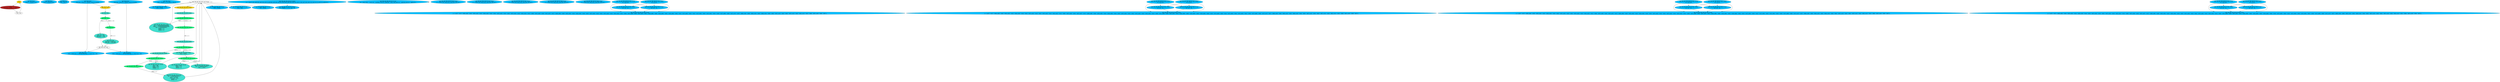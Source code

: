 digraph "" {
	node [label="\N"];
	"76:AL"	[ast="<pyverilog.vparser.ast.Always object at 0x7c24ab2c5520>",
		clk_sens=False,
		fillcolor=gold,
		label="76:AL",
		sens="['CLK']",
		statements="[]",
		style=filled,
		typ=Always,
		use_var="['CLK']"];
	"77:NS"	[ast="<pyverilog.vparser.ast.NonblockingSubstitution object at 0x7c24ab2c54f0>",
		fillcolor=firebrick,
		label="77:NS
#(CLOCK / 2) CLK <= ~CLK;",
		statements="[<pyverilog.vparser.ast.NonblockingSubstitution object at 0x7c24ab2c54f0>]",
		style=filled,
		typ=NonblockingSubstitution];
	"76:AL" -> "77:NS"	[cond="[]",
		lineno=None];
	"Leaf_76:AL"	[def_var="['CLK']",
		label="Leaf_76:AL"];
	"77:NS" -> "Leaf_76:AL"	[cond="[]",
		lineno=None];
	"Leaf_76:AL" -> "76:AL";
	"AES_TBL.59:AS"	[ast="<pyverilog.vparser.ast.Assign object at 0x7c246dcf1040>",
		def_var="['EN_E']",
		fillcolor=deepskyblue,
		label="AES_TBL.59:AS
EN_E = ~EncDec & EN;",
		statements="[]",
		style=filled,
		typ=Assign,
		use_var="['EN']"];
	"AES_TBL.60:AS"	[ast="<pyverilog.vparser.ast.Assign object at 0x7c246dcf1100>",
		def_var="['EN_D']",
		fillcolor=deepskyblue,
		label="AES_TBL.60:AS
EN_D = EncDec & EN;",
		statements="[]",
		style=filled,
		typ=Assign,
		use_var="['EN']"];
	"AES_TBL.62:AS"	[ast="<pyverilog.vparser.ast.Assign object at 0x7c246dcf15e0>",
		def_var="['BSY']",
		fillcolor=deepskyblue,
		label="AES_TBL.62:AS
BSY = BSY_E;",
		statements="[]",
		style=filled,
		typ=Assign,
		use_var="['BSY_E']"];
	"AES_TBL.64:AS"	[ast="<pyverilog.vparser.ast.Assign object at 0x7c246dcf1ac0>",
		def_var="['Dvld_tmp']",
		fillcolor=deepskyblue,
		label="AES_TBL.64:AS
Dvld_tmp = Dvld_E & ~EncDec | Dvld_D & EncDec;",
		statements="[]",
		style=filled,
		typ=Assign,
		use_var="['Dvld_E', 'Dvld_D']"];
	"AES_TBL.67:AS"	[ast="<pyverilog.vparser.ast.Assign object at 0x7c246dcf3100>",
		def_var="['Dvld']",
		fillcolor=deepskyblue,
		label="AES_TBL.67:AS
Dvld = ((Dvld_reg == 1'b0) && (Dvld_tmp == 1'b1))? 1'b1 : 1'b0;",
		statements="[]",
		style=filled,
		typ=Assign,
		use_var="['Dvld_reg', 'Dvld_tmp']"];
	"AES_TBL.64:AS" -> "AES_TBL.67:AS";
	"AES_TBL.76:AL"	[ast="<pyverilog.vparser.ast.Always object at 0x7c246dd0aa30>",
		clk_sens=False,
		fillcolor=gold,
		label="AES_TBL.76:AL",
		sens="['CLK']",
		statements="[]",
		style=filled,
		typ=Always,
		use_var="['RSTn', 'EN', 'Kvld_tmp', 'Dvld_tmp']"];
	"AES_TBL.64:AS" -> "AES_TBL.76:AL";
	"AES_TBL.65:AS"	[ast="<pyverilog.vparser.ast.Assign object at 0x7c246dcf1f10>",
		def_var="['Kvld_tmp']",
		fillcolor=deepskyblue,
		label="AES_TBL.65:AS
Kvld_tmp = Kvld_E & ~EncDec | Kvld_D & EncDec;",
		statements="[]",
		style=filled,
		typ=Assign,
		use_var="['Kvld_E', 'Kvld_D']"];
	"AES_TBL.68:AS"	[ast="<pyverilog.vparser.ast.Assign object at 0x7c246dcf3610>",
		def_var="['Kvld']",
		fillcolor=deepskyblue,
		label="AES_TBL.68:AS
Kvld = ((Kvld_reg == 1'b0) && (Kvld_tmp == 1'b1))? 1'b1 : 1'b0;",
		statements="[]",
		style=filled,
		typ=Assign,
		use_var="['Kvld_reg', 'Kvld_tmp']"];
	"AES_TBL.65:AS" -> "AES_TBL.68:AS";
	"AES_TBL.65:AS" -> "AES_TBL.76:AL";
	"AES_TBL.70:AS"	[ast="<pyverilog.vparser.ast.Assign object at 0x7c246dcf38b0>",
		def_var="['Dout']",
		fillcolor=deepskyblue,
		label="AES_TBL.70:AS
Dout = (EncDec == 0)? Dout_E : Dout_D;",
		statements="[]",
		style=filled,
		typ=Assign,
		use_var="['Dout_E', 'Dout_D']"];
	"AES_TBL.76:BL"	[ast="<pyverilog.vparser.ast.Block object at 0x7c246dd0a880>",
		fillcolor=turquoise,
		label="AES_TBL.76:BL",
		statements="[]",
		style=filled,
		typ=Block];
	"AES_TBL.76:AL" -> "AES_TBL.76:BL"	[cond="[]",
		lineno=None];
	"AES_TBL.77:IF"	[ast="<pyverilog.vparser.ast.IfStatement object at 0x7c246dd0a6a0>",
		fillcolor=springgreen,
		label="AES_TBL.77:IF",
		statements="[]",
		style=filled,
		typ=IfStatement];
	"AES_TBL.76:BL" -> "AES_TBL.77:IF"	[cond="[]",
		lineno=None];
	"AES_TBL.77:BL"	[ast="<pyverilog.vparser.ast.Block object at 0x7c246dd0ad60>",
		fillcolor=turquoise,
		label="AES_TBL.77:BL
Dvld_reg <= 1'b0;
Kvld_reg <= 1'b0;",
		statements="[<pyverilog.vparser.ast.NonblockingSubstitution object at 0x7c246dd0ad00>, <pyverilog.vparser.ast.NonblockingSubstitution object \
at 0x7c246dd0af40>]",
		style=filled,
		typ=Block];
	"AES_TBL.77:IF" -> "AES_TBL.77:BL"	[cond="['RSTn']",
		label="(RSTn == 0)",
		lineno=77];
	"AES_TBL.81:IF"	[ast="<pyverilog.vparser.ast.IfStatement object at 0x7c246dd0ae80>",
		fillcolor=springgreen,
		label="AES_TBL.81:IF",
		statements="[]",
		style=filled,
		typ=IfStatement];
	"AES_TBL.77:IF" -> "AES_TBL.81:IF"	[cond="['RSTn']",
		label="!((RSTn == 0))",
		lineno=77];
	"AES_TBL.Leaf_76:AL"	[def_var="['Kvld_reg', 'Dvld_reg']",
		label="AES_TBL.Leaf_76:AL"];
	"AES_TBL.77:BL" -> "AES_TBL.Leaf_76:AL"	[cond="[]",
		lineno=None];
	"AES_TBL.81:BL"	[ast="<pyverilog.vparser.ast.Block object at 0x7c246dd0ab20>",
		fillcolor=turquoise,
		label="AES_TBL.81:BL
Dvld_reg <= Dvld_tmp;
Kvld_reg <= Kvld_tmp;",
		statements="[<pyverilog.vparser.ast.NonblockingSubstitution object at 0x7c246dd09490>, <pyverilog.vparser.ast.NonblockingSubstitution object \
at 0x7c246dd096a0>]",
		style=filled,
		typ=Block];
	"AES_TBL.81:IF" -> "AES_TBL.81:BL"	[cond="['EN']",
		label="(EN == 1)",
		lineno=81];
	"AES_TBL.81:BL" -> "AES_TBL.Leaf_76:AL"	[cond="[]",
		lineno=None];
	"AES_TBL.Leaf_76:AL" -> "AES_TBL.67:AS";
	"AES_TBL.Leaf_76:AL" -> "AES_TBL.68:AS";
	"AES_TBL.AES_TBL_ENC.249:AS"	[ast="<pyverilog.vparser.ast.Assign object at 0x7c246dd79790>",
		def_var="['Kvld']",
		fillcolor=deepskyblue,
		label="AES_TBL.AES_TBL_ENC.249:AS
Kvld = Kvldrg;",
		statements="[]",
		style=filled,
		typ=Assign,
		use_var="['Kvldrg']"];
	"AES_TBL.AES_TBL_ENC.250:AS"	[ast="<pyverilog.vparser.ast.Assign object at 0x7c246dd79940>",
		def_var="['Dvld']",
		fillcolor=deepskyblue,
		label="AES_TBL.AES_TBL_ENC.250:AS
Dvld = Dvldrg;",
		statements="[]",
		style=filled,
		typ=Assign,
		use_var="['Dvldrg']"];
	"AES_TBL.AES_TBL_ENC.251:AS"	[ast="<pyverilog.vparser.ast.Assign object at 0x7c246dd79af0>",
		def_var="['Dout']",
		fillcolor=deepskyblue,
		label="AES_TBL.AES_TBL_ENC.251:AS
Dout = Drg;",
		statements="[]",
		style=filled,
		typ=Assign,
		use_var="['Drg']"];
	"AES_TBL.AES_TBL_ENC.252:AS"	[ast="<pyverilog.vparser.ast.Assign object at 0x7c246dd79ca0>",
		def_var="['BSY']",
		fillcolor=deepskyblue,
		label="AES_TBL.AES_TBL_ENC.252:AS
BSY = BSYrg;",
		statements="[]",
		style=filled,
		typ=Assign,
		use_var="['BSYrg']"];
	"AES_TBL.AES_TBL_ENC.254:AL"	[ast="<pyverilog.vparser.ast.Always object at 0x7c246dd79fa0>",
		clk_sens=False,
		fillcolor=gold,
		label="AES_TBL.AES_TBL_ENC.254:AL",
		sens="['CLK']",
		statements="[]",
		style=filled,
		typ=Always,
		use_var="['Kin', 'Rrg', 'Dnext', 'EN', 'Din', 'Krg', 'Drdy', 'RSTn', 'Krdy', 'Knext', 'BSYrg']"];
	"AES_TBL.AES_TBL_ENC.254:BL"	[ast="<pyverilog.vparser.ast.Block object at 0x7c246dd79f70>",
		fillcolor=turquoise,
		label="AES_TBL.AES_TBL_ENC.254:BL",
		statements="[]",
		style=filled,
		typ=Block];
	"AES_TBL.AES_TBL_ENC.254:AL" -> "AES_TBL.AES_TBL_ENC.254:BL"	[cond="[]",
		lineno=None];
	"AES_TBL.AES_TBL_ENC.255:IF"	[ast="<pyverilog.vparser.ast.IfStatement object at 0x7c246dd4fc40>",
		fillcolor=springgreen,
		label="AES_TBL.AES_TBL_ENC.255:IF",
		statements="[]",
		style=filled,
		typ=IfStatement];
	"AES_TBL.AES_TBL_ENC.254:BL" -> "AES_TBL.AES_TBL_ENC.255:IF"	[cond="[]",
		lineno=None];
	"AES_TBL.AES_TBL_ENC.255:BL"	[ast="<pyverilog.vparser.ast.Block object at 0x7c246dd79fd0>",
		fillcolor=turquoise,
		label="AES_TBL.AES_TBL_ENC.255:BL
Krg <= 128'h0000000000000000;
KrgX <= 128'h0000000000000000;
Rrg <= 10'b0000000001;
Kvldrg <= 0;
Dvldrg <= \
0;
BSYrg <= 0;",
		statements="[<pyverilog.vparser.ast.NonblockingSubstitution object at 0x7c246dd4f430>, <pyverilog.vparser.ast.NonblockingSubstitution object \
at 0x7c246dd4f670>, <pyverilog.vparser.ast.NonblockingSubstitution object at 0x7c246dd4f820>, <pyverilog.vparser.ast.NonblockingSubstitution \
object at 0x7c246dd4f9d0>, <pyverilog.vparser.ast.NonblockingSubstitution object at 0x7c246dd4fb80>, <pyverilog.vparser.ast.NonblockingSubstitution \
object at 0x7c246dd4fd30>]",
		style=filled,
		typ=Block];
	"AES_TBL.AES_TBL_ENC.255:IF" -> "AES_TBL.AES_TBL_ENC.255:BL"	[cond="['RSTn']",
		label="(RSTn == 0)",
		lineno=255];
	"AES_TBL.AES_TBL_ENC.263:IF"	[ast="<pyverilog.vparser.ast.IfStatement object at 0x7c246dd4fd00>",
		fillcolor=springgreen,
		label="AES_TBL.AES_TBL_ENC.263:IF",
		statements="[]",
		style=filled,
		typ=IfStatement];
	"AES_TBL.AES_TBL_ENC.255:IF" -> "AES_TBL.AES_TBL_ENC.263:IF"	[cond="['RSTn']",
		label="!((RSTn == 0))",
		lineno=255];
	"AES_TBL.AES_TBL_ENC.Leaf_254:AL"	[def_var="['KrgX', 'Dvldrg', 'Drg', 'Rrg', 'Kvldrg', 'Krg', 'BSYrg']",
		label="AES_TBL.AES_TBL_ENC.Leaf_254:AL"];
	"AES_TBL.AES_TBL_ENC.255:BL" -> "AES_TBL.AES_TBL_ENC.Leaf_254:AL"	[cond="[]",
		lineno=None];
	"AES_TBL.AES_TBL_ENC.263:BL"	[ast="<pyverilog.vparser.ast.Block object at 0x7c246dd4ff10>",
		fillcolor=turquoise,
		label="AES_TBL.AES_TBL_ENC.263:BL",
		statements="[]",
		style=filled,
		typ=Block];
	"AES_TBL.AES_TBL_ENC.263:IF" -> "AES_TBL.AES_TBL_ENC.263:BL"	[cond="['EN']",
		label="(EN == 1)",
		lineno=263];
	"AES_TBL.AES_TBL_ENC.264:IF"	[ast="<pyverilog.vparser.ast.IfStatement object at 0x7c246dd7e5b0>",
		fillcolor=springgreen,
		label="AES_TBL.AES_TBL_ENC.264:IF",
		statements="[]",
		style=filled,
		typ=IfStatement];
	"AES_TBL.AES_TBL_ENC.263:BL" -> "AES_TBL.AES_TBL_ENC.264:IF"	[cond="[]",
		lineno=None];
	"AES_TBL.AES_TBL_ENC.264:BL"	[ast="<pyverilog.vparser.ast.Block object at 0x7c246dd7e250>",
		fillcolor=turquoise,
		label="AES_TBL.AES_TBL_ENC.264:BL",
		statements="[]",
		style=filled,
		typ=Block];
	"AES_TBL.AES_TBL_ENC.264:IF" -> "AES_TBL.AES_TBL_ENC.264:BL"	[cond="['BSYrg']",
		label="(BSYrg == 0)",
		lineno=264];
	"AES_TBL.AES_TBL_ENC.279:BL"	[ast="<pyverilog.vparser.ast.Block object at 0x7c246dd7eeb0>",
		fillcolor=turquoise,
		label="AES_TBL.AES_TBL_ENC.279:BL
Drg <= Dnext;",
		statements="[<pyverilog.vparser.ast.NonblockingSubstitution object at 0x7c246dd788b0>]",
		style=filled,
		typ=Block];
	"AES_TBL.AES_TBL_ENC.264:IF" -> "AES_TBL.AES_TBL_ENC.279:BL"	[cond="['BSYrg']",
		label="!((BSYrg == 0))",
		lineno=264];
	"AES_TBL.AES_TBL_ENC.265:IF"	[ast="<pyverilog.vparser.ast.IfStatement object at 0x7c246dd7eb50>",
		fillcolor=springgreen,
		label="AES_TBL.AES_TBL_ENC.265:IF",
		statements="[]",
		style=filled,
		typ=IfStatement];
	"AES_TBL.AES_TBL_ENC.264:BL" -> "AES_TBL.AES_TBL_ENC.265:IF"	[cond="[]",
		lineno=None];
	"AES_TBL.AES_TBL_ENC.281:IF"	[ast="<pyverilog.vparser.ast.IfStatement object at 0x7c246dd6d670>",
		fillcolor=springgreen,
		label="AES_TBL.AES_TBL_ENC.281:IF",
		statements="[]",
		style=filled,
		typ=IfStatement];
	"AES_TBL.AES_TBL_ENC.279:BL" -> "AES_TBL.AES_TBL_ENC.281:IF"	[cond="[]",
		lineno=None];
	"AES_TBL.AES_TBL_ENC.281:BL"	[ast="<pyverilog.vparser.ast.Block object at 0x7c246dd7e4f0>",
		fillcolor=turquoise,
		label="AES_TBL.AES_TBL_ENC.281:BL
KrgX <= Krg;
Dvldrg <= 1;
BSYrg <= 0;",
		statements="[<pyverilog.vparser.ast.NonblockingSubstitution object at 0x7c246dd6d370>, <pyverilog.vparser.ast.NonblockingSubstitution object \
at 0x7c246dd6d5b0>, <pyverilog.vparser.ast.NonblockingSubstitution object at 0x7c246dd6d760>]",
		style=filled,
		typ=Block];
	"AES_TBL.AES_TBL_ENC.281:IF" -> "AES_TBL.AES_TBL_ENC.281:BL"	[cond="['Rrg']",
		label="(Rrg[0] == 1)",
		lineno=281];
	"AES_TBL.AES_TBL_ENC.286:BL"	[ast="<pyverilog.vparser.ast.Block object at 0x7c246dd78d60>",
		fillcolor=turquoise,
		label="AES_TBL.AES_TBL_ENC.286:BL
Rrg <= { Rrg[8:0], Rrg[9] };
KrgX <= Knext;",
		statements="[<pyverilog.vparser.ast.NonblockingSubstitution object at 0x7c246dd6dc40>, <pyverilog.vparser.ast.NonblockingSubstitution object \
at 0x7c246dd6dca0>]",
		style=filled,
		typ=Block];
	"AES_TBL.AES_TBL_ENC.281:IF" -> "AES_TBL.AES_TBL_ENC.286:BL"	[cond="['Rrg']",
		label="!((Rrg[0] == 1))",
		lineno=281];
	"AES_TBL.AES_TBL_ENC.281:BL" -> "AES_TBL.AES_TBL_ENC.Leaf_254:AL"	[cond="[]",
		lineno=None];
	"AES_TBL.AES_TBL_ENC.286:BL" -> "AES_TBL.AES_TBL_ENC.Leaf_254:AL"	[cond="[]",
		lineno=None];
	"AES_TBL.AES_TBL_ENC.265:BL"	[ast="<pyverilog.vparser.ast.Block object at 0x7c246dd7eca0>",
		fillcolor=turquoise,
		label="AES_TBL.AES_TBL_ENC.265:BL
Krg <= Kin;
KrgX <= Kin;
Kvldrg <= 1;
Dvldrg <= 0;",
		statements="[<pyverilog.vparser.ast.NonblockingSubstitution object at 0x7c246dd7e880>, <pyverilog.vparser.ast.NonblockingSubstitution object \
at 0x7c246dd7ea90>, <pyverilog.vparser.ast.NonblockingSubstitution object at 0x7c246dd7ec40>, <pyverilog.vparser.ast.NonblockingSubstitution \
object at 0x7c246dd7edf0>]",
		style=filled,
		typ=Block];
	"AES_TBL.AES_TBL_ENC.265:IF" -> "AES_TBL.AES_TBL_ENC.265:BL"	[cond="['Krdy']",
		label="(Krdy == 1)",
		lineno=265];
	"AES_TBL.AES_TBL_ENC.271:IF"	[ast="<pyverilog.vparser.ast.IfStatement object at 0x7c246dd7edc0>",
		fillcolor=springgreen,
		label="AES_TBL.AES_TBL_ENC.271:IF",
		statements="[]",
		style=filled,
		typ=IfStatement];
	"AES_TBL.AES_TBL_ENC.265:IF" -> "AES_TBL.AES_TBL_ENC.271:IF"	[cond="['Krdy']",
		label="!((Krdy == 1))",
		lineno=265];
	"AES_TBL.AES_TBL_ENC.265:BL" -> "AES_TBL.AES_TBL_ENC.Leaf_254:AL"	[cond="[]",
		lineno=None];
	"AES_TBL.AES_TBL_ENC.271:BL"	[ast="<pyverilog.vparser.ast.Block object at 0x7c246dd7ee80>",
		fillcolor=turquoise,
		label="AES_TBL.AES_TBL_ENC.271:BL
Rrg <= { Rrg[8:0], Rrg[9] };
KrgX <= Knext;
Drg <= Din ^ Krg;
Dvldrg <= 0;
BSYrg <= 1;",
		statements="[<pyverilog.vparser.ast.NonblockingSubstitution object at 0x7c246dd785b0>, <pyverilog.vparser.ast.NonblockingSubstitution object \
at 0x7c246dd78610>, <pyverilog.vparser.ast.NonblockingSubstitution object at 0x7c246dd78220>, <pyverilog.vparser.ast.NonblockingSubstitution \
object at 0x7c246dd78c10>, <pyverilog.vparser.ast.NonblockingSubstitution object at 0x7c246dd78dc0>]",
		style=filled,
		typ=Block];
	"AES_TBL.AES_TBL_ENC.271:IF" -> "AES_TBL.AES_TBL_ENC.271:BL"	[cond="['Drdy']",
		label="(Drdy == 1)",
		lineno=271];
	"AES_TBL.AES_TBL_ENC.271:BL" -> "AES_TBL.AES_TBL_ENC.Leaf_254:AL"	[cond="[]",
		lineno=None];
	"AES_TBL.AES_TBL_ENC.Leaf_254:AL" -> "AES_TBL.AES_TBL_ENC.249:AS";
	"AES_TBL.AES_TBL_ENC.Leaf_254:AL" -> "AES_TBL.AES_TBL_ENC.250:AS";
	"AES_TBL.AES_TBL_ENC.Leaf_254:AL" -> "AES_TBL.AES_TBL_ENC.251:AS";
	"AES_TBL.AES_TBL_ENC.Leaf_254:AL" -> "AES_TBL.AES_TBL_ENC.252:AS";
	"AES_TBL.AES_TBL_ENC.Leaf_254:AL" -> "AES_TBL.AES_TBL_ENC.254:AL";
	"AES_TBL.AES_TBL_ENC.EC.189:AS"	[ast="<pyverilog.vparser.ast.Assign object at 0x7c246dd5eca0>",
		def_var="['sr']",
		fillcolor=deepskyblue,
		label="AES_TBL.AES_TBL_ENC.EC.189:AS
sr = { sb[127:120], sb[87:80], sb[47:40], sb[7:0], sb[95:88], sb[55:48], sb[15:8], sb[103:96], sb[\
63:56], sb[23:16], sb[111:104], sb[71:64], sb[31:24], sb[119:112], sb[79:72], sb[39:32] };",
		statements="[]",
		style=filled,
		typ=Assign,
		use_var="['sb', 'sb', 'sb', 'sb', 'sb', 'sb', 'sb', 'sb', 'sb', 'sb', 'sb', 'sb', 'sb', 'sb', 'sb', 'sb']"];
	"AES_TBL.AES_TBL_ENC.EC.199:AS"	[ast="<pyverilog.vparser.ast.Assign object at 0x7c246dd764f0>",
		def_var="['do']",
		fillcolor=deepskyblue,
		label="AES_TBL.AES_TBL_ENC.EC.199:AS
do = ((Rrg[0] == 1)? sr : mx) ^ ki;",
		statements="[]",
		style=filled,
		typ=Assign,
		use_var="['Rrg', 'sr', 'mx', 'ki']"];
	"AES_TBL.AES_TBL_ENC.EC.189:AS" -> "AES_TBL.AES_TBL_ENC.EC.199:AS";
	"AES_TBL.AES_TBL_ENC.EC.217:AS"	[ast="<pyverilog.vparser.ast.Assign object at 0x7c246dd44040>",
		def_var="['ko']",
		fillcolor=deepskyblue,
		label="AES_TBL.AES_TBL_ENC.EC.217:AS
ko = { ki[127:96] ^ { so[31:24] ^ rcon(Rrg), so[23:0] }, ki[95:64] ^ ko[127:96], ki[63:32] ^ ko[95:\
64], ki[31:0] ^ ko[63:32] };",
		statements="[]",
		style=filled,
		typ=Assign,
		use_var="['ki', 'so', 'rcon', 'Rrg', 'so', 'ki', 'ko', 'ki', 'ko', 'ki', 'ko']"];
	"AES_TBL.AES_TBL_ENC.EC.217:AS" -> "AES_TBL.AES_TBL_ENC.EC.217:AS";
	"AES_TBL.AES_TBL_ENC.EC.SB3.134:AS"	[ast="<pyverilog.vparser.ast.Assign object at 0x7c246e041370>",
		def_var="['y']",
		fillcolor=deepskyblue,
		label="AES_TBL.AES_TBL_ENC.EC.SB3.134:AS
y = { S(x[31:24]), S(x[23:16]), S(x[15:8]), S(x[7:0]) };",
		statements="[]",
		style=filled,
		typ=Assign,
		use_var="['S', 'x', 'S', 'x', 'S', 'x', 'S', 'x']"];
	"AES_TBL.AES_TBL_ENC.EC.SB2.134:AS"	[ast="<pyverilog.vparser.ast.Assign object at 0x7c246e041370>",
		def_var="['y']",
		fillcolor=deepskyblue,
		label="AES_TBL.AES_TBL_ENC.EC.SB2.134:AS
y = { S(x[31:24]), S(x[23:16]), S(x[15:8]), S(x[7:0]) };",
		statements="[]",
		style=filled,
		typ=Assign,
		use_var="['S', 'x', 'S', 'x', 'S', 'x', 'S', 'x']"];
	"AES_TBL.AES_TBL_ENC.EC.SB1.134:AS"	[ast="<pyverilog.vparser.ast.Assign object at 0x7c246e041370>",
		def_var="['y']",
		fillcolor=deepskyblue,
		label="AES_TBL.AES_TBL_ENC.EC.SB1.134:AS
y = { S(x[31:24]), S(x[23:16]), S(x[15:8]), S(x[7:0]) };",
		statements="[]",
		style=filled,
		typ=Assign,
		use_var="['S', 'x', 'S', 'x', 'S', 'x', 'S', 'x']"];
	"AES_TBL.AES_TBL_ENC.EC.SB0.134:AS"	[ast="<pyverilog.vparser.ast.Assign object at 0x7c246e041370>",
		def_var="['y']",
		fillcolor=deepskyblue,
		label="AES_TBL.AES_TBL_ENC.EC.SB0.134:AS
y = { S(x[31:24]), S(x[23:16]), S(x[15:8]), S(x[7:0]) };",
		statements="[]",
		style=filled,
		typ=Assign,
		use_var="['S', 'x', 'S', 'x', 'S', 'x', 'S', 'x']"];
	"AES_TBL.AES_TBL_ENC.EC.SBK.134:AS"	[ast="<pyverilog.vparser.ast.Assign object at 0x7c246e041370>",
		def_var="['y']",
		fillcolor=deepskyblue,
		label="AES_TBL.AES_TBL_ENC.EC.SBK.134:AS
y = { S(x[31:24]), S(x[23:16]), S(x[15:8]), S(x[7:0]) };",
		statements="[]",
		style=filled,
		typ=Assign,
		use_var="['S', 'x', 'S', 'x', 'S', 'x', 'S', 'x']"];
	"AES_TBL.AES_TBL_ENC.EC.MX3.147:AS"	[ast="<pyverilog.vparser.ast.Assign object at 0x7c246e041d90>",
		def_var="['a2']",
		fillcolor=deepskyblue,
		label="AES_TBL.AES_TBL_ENC.EC.MX3.147:AS
a2 = x[23:16];",
		statements="[]",
		style=filled,
		typ=Assign,
		use_var="['x']"];
	"AES_TBL.AES_TBL_ENC.EC.MX3.150:AS"	[ast="<pyverilog.vparser.ast.Assign object at 0x7c246e03baf0>",
		def_var="['b2']",
		fillcolor=deepskyblue,
		label="AES_TBL.AES_TBL_ENC.EC.MX3.150:AS
b2 = a2 ^ a1;",
		statements="[]",
		style=filled,
		typ=Assign,
		use_var="['a2', 'a1']"];
	"AES_TBL.AES_TBL_ENC.EC.MX3.147:AS" -> "AES_TBL.AES_TBL_ENC.EC.MX3.150:AS";
	"AES_TBL.AES_TBL_ENC.EC.MX3.151:AS"	[ast="<pyverilog.vparser.ast.Assign object at 0x7c246e03bee0>",
		def_var="['b0']",
		fillcolor=deepskyblue,
		label="AES_TBL.AES_TBL_ENC.EC.MX3.151:AS
b0 = a0 ^ a3;",
		statements="[]",
		style=filled,
		typ=Assign,
		use_var="['a0', 'a3']"];
	"AES_TBL.AES_TBL_ENC.EC.MX3.147:AS" -> "AES_TBL.AES_TBL_ENC.EC.MX3.151:AS";
	"AES_TBL.AES_TBL_ENC.EC.MX3.153:AS"	[ast="<pyverilog.vparser.ast.Assign object at 0x7c246e0338b0>",
		def_var="['y']",
		fillcolor=deepskyblue,
		label="AES_TBL.AES_TBL_ENC.EC.MX3.153:AS
y = { a2[7] ^ b1[7] ^ b3[6], a2[6] ^ b1[6] ^ b3[5], a2[5] ^ b1[5] ^ b3[4], a2[4] ^ b1[4] ^ b3[\
3] ^ b3[7], a2[3] ^ b1[3] ^ b3[2] ^ b3[7], a2[2] ^ b1[2] ^ b3[1], a2[1] ^ b1[1] ^ b3[0] ^ b3[7], a2[0] ^ b1[0] ^ b3[7], a3[7] ^ \
b1[7] ^ b2[6], a3[6] ^ b1[6] ^ b2[5], a3[5] ^ b1[5] ^ b2[4], a3[4] ^ b1[4] ^ b2[3] ^ b2[7], a3[3] ^ b1[3] ^ b2[2] ^ b2[7], a3[2] ^ \
b1[2] ^ b2[1], a3[1] ^ b1[1] ^ b2[0] ^ b2[7], a3[0] ^ b1[0] ^ b2[7], a0[7] ^ b3[7] ^ b1[6], a0[6] ^ b3[6] ^ b1[5], a0[5] ^ b3[5] ^ \
b1[4], a0[4] ^ b3[4] ^ b1[3] ^ b1[7], a0[3] ^ b3[3] ^ b1[2] ^ b1[7], a0[2] ^ b3[2] ^ b1[1], a0[1] ^ b3[1] ^ b1[0] ^ b1[7], a0[0] ^ \
b3[0] ^ b1[7], a1[7] ^ b3[7] ^ b0[6], a1[6] ^ b3[6] ^ b0[5], a1[5] ^ b3[5] ^ b0[4], a1[4] ^ b3[4] ^ b0[3] ^ b0[7], a1[3] ^ b3[3] ^ \
b0[2] ^ b0[7], a1[2] ^ b3[2] ^ b0[1], a1[1] ^ b3[1] ^ b0[0] ^ b0[7], a1[0] ^ b3[0] ^ b0[7] };",
		statements="[]",
		style=filled,
		typ=Assign,
		use_var="['a2', 'b1', 'b3', 'a2', 'b1', 'b3', 'a2', 'b1', 'b3', 'a2', 'b1', 'b3', 'b3', 'a2', 'b1', 'b3', 'b3', 'a2', 'b1', 'b3', 'a2', '\
b1', 'b3', 'b3', 'a2', 'b1', 'b3', 'a3', 'b1', 'b2', 'a3', 'b1', 'b2', 'a3', 'b1', 'b2', 'a3', 'b1', 'b2', 'b2', 'a3', 'b1', 'b2', '\
b2', 'a3', 'b1', 'b2', 'a3', 'b1', 'b2', 'b2', 'a3', 'b1', 'b2', 'a0', 'b3', 'b1', 'a0', 'b3', 'b1', 'a0', 'b3', 'b1', 'a0', 'b3', '\
b1', 'b1', 'a0', 'b3', 'b1', 'b1', 'a0', 'b3', 'b1', 'a0', 'b3', 'b1', 'b1', 'a0', 'b3', 'b1', 'a1', 'b3', 'b0', 'a1', 'b3', 'b0', '\
a1', 'b3', 'b0', 'a1', 'b3', 'b0', 'b0', 'a1', 'b3', 'b0', 'b0', 'a1', 'b3', 'b0', 'a1', 'b3', 'b0', 'b0', 'a1', 'b3', 'b0']"];
	"AES_TBL.AES_TBL_ENC.EC.MX3.147:AS" -> "AES_TBL.AES_TBL_ENC.EC.MX3.153:AS";
	"AES_TBL.AES_TBL_ENC.EC.MX3.148:AS"	[ast="<pyverilog.vparser.ast.Assign object at 0x7c246e03b310>",
		def_var="['a0']",
		fillcolor=deepskyblue,
		label="AES_TBL.AES_TBL_ENC.EC.MX3.148:AS
a0 = x[7:0];",
		statements="[]",
		style=filled,
		typ=Assign,
		use_var="['x']"];
	"AES_TBL.AES_TBL_ENC.EC.MX3.148:AS" -> "AES_TBL.AES_TBL_ENC.EC.MX3.150:AS";
	"AES_TBL.AES_TBL_ENC.EC.MX3.148:AS" -> "AES_TBL.AES_TBL_ENC.EC.MX3.151:AS";
	"AES_TBL.AES_TBL_ENC.EC.MX3.148:AS" -> "AES_TBL.AES_TBL_ENC.EC.MX3.153:AS";
	"AES_TBL.AES_TBL_ENC.EC.MX3.150:AS" -> "AES_TBL.AES_TBL_ENC.EC.MX3.153:AS";
	"AES_TBL.AES_TBL_ENC.EC.MX3.151:AS" -> "AES_TBL.AES_TBL_ENC.EC.MX3.153:AS";
	"AES_TBL.AES_TBL_ENC.EC.MX2.147:AS"	[ast="<pyverilog.vparser.ast.Assign object at 0x7c246e041d90>",
		def_var="['a2']",
		fillcolor=deepskyblue,
		label="AES_TBL.AES_TBL_ENC.EC.MX2.147:AS
a2 = x[23:16];",
		statements="[]",
		style=filled,
		typ=Assign,
		use_var="['x']"];
	"AES_TBL.AES_TBL_ENC.EC.MX2.150:AS"	[ast="<pyverilog.vparser.ast.Assign object at 0x7c246e03baf0>",
		def_var="['b2']",
		fillcolor=deepskyblue,
		label="AES_TBL.AES_TBL_ENC.EC.MX2.150:AS
b2 = a2 ^ a1;",
		statements="[]",
		style=filled,
		typ=Assign,
		use_var="['a2', 'a1']"];
	"AES_TBL.AES_TBL_ENC.EC.MX2.147:AS" -> "AES_TBL.AES_TBL_ENC.EC.MX2.150:AS";
	"AES_TBL.AES_TBL_ENC.EC.MX2.151:AS"	[ast="<pyverilog.vparser.ast.Assign object at 0x7c246e03bee0>",
		def_var="['b0']",
		fillcolor=deepskyblue,
		label="AES_TBL.AES_TBL_ENC.EC.MX2.151:AS
b0 = a0 ^ a3;",
		statements="[]",
		style=filled,
		typ=Assign,
		use_var="['a0', 'a3']"];
	"AES_TBL.AES_TBL_ENC.EC.MX2.147:AS" -> "AES_TBL.AES_TBL_ENC.EC.MX2.151:AS";
	"AES_TBL.AES_TBL_ENC.EC.MX2.153:AS"	[ast="<pyverilog.vparser.ast.Assign object at 0x7c246e0338b0>",
		def_var="['y']",
		fillcolor=deepskyblue,
		label="AES_TBL.AES_TBL_ENC.EC.MX2.153:AS
y = { a2[7] ^ b1[7] ^ b3[6], a2[6] ^ b1[6] ^ b3[5], a2[5] ^ b1[5] ^ b3[4], a2[4] ^ b1[4] ^ b3[\
3] ^ b3[7], a2[3] ^ b1[3] ^ b3[2] ^ b3[7], a2[2] ^ b1[2] ^ b3[1], a2[1] ^ b1[1] ^ b3[0] ^ b3[7], a2[0] ^ b1[0] ^ b3[7], a3[7] ^ \
b1[7] ^ b2[6], a3[6] ^ b1[6] ^ b2[5], a3[5] ^ b1[5] ^ b2[4], a3[4] ^ b1[4] ^ b2[3] ^ b2[7], a3[3] ^ b1[3] ^ b2[2] ^ b2[7], a3[2] ^ \
b1[2] ^ b2[1], a3[1] ^ b1[1] ^ b2[0] ^ b2[7], a3[0] ^ b1[0] ^ b2[7], a0[7] ^ b3[7] ^ b1[6], a0[6] ^ b3[6] ^ b1[5], a0[5] ^ b3[5] ^ \
b1[4], a0[4] ^ b3[4] ^ b1[3] ^ b1[7], a0[3] ^ b3[3] ^ b1[2] ^ b1[7], a0[2] ^ b3[2] ^ b1[1], a0[1] ^ b3[1] ^ b1[0] ^ b1[7], a0[0] ^ \
b3[0] ^ b1[7], a1[7] ^ b3[7] ^ b0[6], a1[6] ^ b3[6] ^ b0[5], a1[5] ^ b3[5] ^ b0[4], a1[4] ^ b3[4] ^ b0[3] ^ b0[7], a1[3] ^ b3[3] ^ \
b0[2] ^ b0[7], a1[2] ^ b3[2] ^ b0[1], a1[1] ^ b3[1] ^ b0[0] ^ b0[7], a1[0] ^ b3[0] ^ b0[7] };",
		statements="[]",
		style=filled,
		typ=Assign,
		use_var="['a2', 'b1', 'b3', 'a2', 'b1', 'b3', 'a2', 'b1', 'b3', 'a2', 'b1', 'b3', 'b3', 'a2', 'b1', 'b3', 'b3', 'a2', 'b1', 'b3', 'a2', '\
b1', 'b3', 'b3', 'a2', 'b1', 'b3', 'a3', 'b1', 'b2', 'a3', 'b1', 'b2', 'a3', 'b1', 'b2', 'a3', 'b1', 'b2', 'b2', 'a3', 'b1', 'b2', '\
b2', 'a3', 'b1', 'b2', 'a3', 'b1', 'b2', 'b2', 'a3', 'b1', 'b2', 'a0', 'b3', 'b1', 'a0', 'b3', 'b1', 'a0', 'b3', 'b1', 'a0', 'b3', '\
b1', 'b1', 'a0', 'b3', 'b1', 'b1', 'a0', 'b3', 'b1', 'a0', 'b3', 'b1', 'b1', 'a0', 'b3', 'b1', 'a1', 'b3', 'b0', 'a1', 'b3', 'b0', '\
a1', 'b3', 'b0', 'a1', 'b3', 'b0', 'b0', 'a1', 'b3', 'b0', 'b0', 'a1', 'b3', 'b0', 'a1', 'b3', 'b0', 'b0', 'a1', 'b3', 'b0']"];
	"AES_TBL.AES_TBL_ENC.EC.MX2.147:AS" -> "AES_TBL.AES_TBL_ENC.EC.MX2.153:AS";
	"AES_TBL.AES_TBL_ENC.EC.MX2.148:AS"	[ast="<pyverilog.vparser.ast.Assign object at 0x7c246e03b310>",
		def_var="['a0']",
		fillcolor=deepskyblue,
		label="AES_TBL.AES_TBL_ENC.EC.MX2.148:AS
a0 = x[7:0];",
		statements="[]",
		style=filled,
		typ=Assign,
		use_var="['x']"];
	"AES_TBL.AES_TBL_ENC.EC.MX2.148:AS" -> "AES_TBL.AES_TBL_ENC.EC.MX2.150:AS";
	"AES_TBL.AES_TBL_ENC.EC.MX2.148:AS" -> "AES_TBL.AES_TBL_ENC.EC.MX2.151:AS";
	"AES_TBL.AES_TBL_ENC.EC.MX2.148:AS" -> "AES_TBL.AES_TBL_ENC.EC.MX2.153:AS";
	"AES_TBL.AES_TBL_ENC.EC.MX2.150:AS" -> "AES_TBL.AES_TBL_ENC.EC.MX2.153:AS";
	"AES_TBL.AES_TBL_ENC.EC.MX2.151:AS" -> "AES_TBL.AES_TBL_ENC.EC.MX2.153:AS";
	"AES_TBL.AES_TBL_ENC.EC.MX1.147:AS"	[ast="<pyverilog.vparser.ast.Assign object at 0x7c246e041d90>",
		def_var="['a2']",
		fillcolor=deepskyblue,
		label="AES_TBL.AES_TBL_ENC.EC.MX1.147:AS
a2 = x[23:16];",
		statements="[]",
		style=filled,
		typ=Assign,
		use_var="['x']"];
	"AES_TBL.AES_TBL_ENC.EC.MX1.150:AS"	[ast="<pyverilog.vparser.ast.Assign object at 0x7c246e03baf0>",
		def_var="['b2']",
		fillcolor=deepskyblue,
		label="AES_TBL.AES_TBL_ENC.EC.MX1.150:AS
b2 = a2 ^ a1;",
		statements="[]",
		style=filled,
		typ=Assign,
		use_var="['a2', 'a1']"];
	"AES_TBL.AES_TBL_ENC.EC.MX1.147:AS" -> "AES_TBL.AES_TBL_ENC.EC.MX1.150:AS";
	"AES_TBL.AES_TBL_ENC.EC.MX1.151:AS"	[ast="<pyverilog.vparser.ast.Assign object at 0x7c246e03bee0>",
		def_var="['b0']",
		fillcolor=deepskyblue,
		label="AES_TBL.AES_TBL_ENC.EC.MX1.151:AS
b0 = a0 ^ a3;",
		statements="[]",
		style=filled,
		typ=Assign,
		use_var="['a0', 'a3']"];
	"AES_TBL.AES_TBL_ENC.EC.MX1.147:AS" -> "AES_TBL.AES_TBL_ENC.EC.MX1.151:AS";
	"AES_TBL.AES_TBL_ENC.EC.MX1.153:AS"	[ast="<pyverilog.vparser.ast.Assign object at 0x7c246e0338b0>",
		def_var="['y']",
		fillcolor=deepskyblue,
		label="AES_TBL.AES_TBL_ENC.EC.MX1.153:AS
y = { a2[7] ^ b1[7] ^ b3[6], a2[6] ^ b1[6] ^ b3[5], a2[5] ^ b1[5] ^ b3[4], a2[4] ^ b1[4] ^ b3[\
3] ^ b3[7], a2[3] ^ b1[3] ^ b3[2] ^ b3[7], a2[2] ^ b1[2] ^ b3[1], a2[1] ^ b1[1] ^ b3[0] ^ b3[7], a2[0] ^ b1[0] ^ b3[7], a3[7] ^ \
b1[7] ^ b2[6], a3[6] ^ b1[6] ^ b2[5], a3[5] ^ b1[5] ^ b2[4], a3[4] ^ b1[4] ^ b2[3] ^ b2[7], a3[3] ^ b1[3] ^ b2[2] ^ b2[7], a3[2] ^ \
b1[2] ^ b2[1], a3[1] ^ b1[1] ^ b2[0] ^ b2[7], a3[0] ^ b1[0] ^ b2[7], a0[7] ^ b3[7] ^ b1[6], a0[6] ^ b3[6] ^ b1[5], a0[5] ^ b3[5] ^ \
b1[4], a0[4] ^ b3[4] ^ b1[3] ^ b1[7], a0[3] ^ b3[3] ^ b1[2] ^ b1[7], a0[2] ^ b3[2] ^ b1[1], a0[1] ^ b3[1] ^ b1[0] ^ b1[7], a0[0] ^ \
b3[0] ^ b1[7], a1[7] ^ b3[7] ^ b0[6], a1[6] ^ b3[6] ^ b0[5], a1[5] ^ b3[5] ^ b0[4], a1[4] ^ b3[4] ^ b0[3] ^ b0[7], a1[3] ^ b3[3] ^ \
b0[2] ^ b0[7], a1[2] ^ b3[2] ^ b0[1], a1[1] ^ b3[1] ^ b0[0] ^ b0[7], a1[0] ^ b3[0] ^ b0[7] };",
		statements="[]",
		style=filled,
		typ=Assign,
		use_var="['a2', 'b1', 'b3', 'a2', 'b1', 'b3', 'a2', 'b1', 'b3', 'a2', 'b1', 'b3', 'b3', 'a2', 'b1', 'b3', 'b3', 'a2', 'b1', 'b3', 'a2', '\
b1', 'b3', 'b3', 'a2', 'b1', 'b3', 'a3', 'b1', 'b2', 'a3', 'b1', 'b2', 'a3', 'b1', 'b2', 'a3', 'b1', 'b2', 'b2', 'a3', 'b1', 'b2', '\
b2', 'a3', 'b1', 'b2', 'a3', 'b1', 'b2', 'b2', 'a3', 'b1', 'b2', 'a0', 'b3', 'b1', 'a0', 'b3', 'b1', 'a0', 'b3', 'b1', 'a0', 'b3', '\
b1', 'b1', 'a0', 'b3', 'b1', 'b1', 'a0', 'b3', 'b1', 'a0', 'b3', 'b1', 'b1', 'a0', 'b3', 'b1', 'a1', 'b3', 'b0', 'a1', 'b3', 'b0', '\
a1', 'b3', 'b0', 'a1', 'b3', 'b0', 'b0', 'a1', 'b3', 'b0', 'b0', 'a1', 'b3', 'b0', 'a1', 'b3', 'b0', 'b0', 'a1', 'b3', 'b0']"];
	"AES_TBL.AES_TBL_ENC.EC.MX1.147:AS" -> "AES_TBL.AES_TBL_ENC.EC.MX1.153:AS";
	"AES_TBL.AES_TBL_ENC.EC.MX1.148:AS"	[ast="<pyverilog.vparser.ast.Assign object at 0x7c246e03b310>",
		def_var="['a0']",
		fillcolor=deepskyblue,
		label="AES_TBL.AES_TBL_ENC.EC.MX1.148:AS
a0 = x[7:0];",
		statements="[]",
		style=filled,
		typ=Assign,
		use_var="['x']"];
	"AES_TBL.AES_TBL_ENC.EC.MX1.148:AS" -> "AES_TBL.AES_TBL_ENC.EC.MX1.150:AS";
	"AES_TBL.AES_TBL_ENC.EC.MX1.148:AS" -> "AES_TBL.AES_TBL_ENC.EC.MX1.151:AS";
	"AES_TBL.AES_TBL_ENC.EC.MX1.148:AS" -> "AES_TBL.AES_TBL_ENC.EC.MX1.153:AS";
	"AES_TBL.AES_TBL_ENC.EC.MX1.150:AS" -> "AES_TBL.AES_TBL_ENC.EC.MX1.153:AS";
	"AES_TBL.AES_TBL_ENC.EC.MX1.151:AS" -> "AES_TBL.AES_TBL_ENC.EC.MX1.153:AS";
	"AES_TBL.AES_TBL_ENC.EC.MX0.147:AS"	[ast="<pyverilog.vparser.ast.Assign object at 0x7c246e041d90>",
		def_var="['a2']",
		fillcolor=deepskyblue,
		label="AES_TBL.AES_TBL_ENC.EC.MX0.147:AS
a2 = x[23:16];",
		statements="[]",
		style=filled,
		typ=Assign,
		use_var="['x']"];
	"AES_TBL.AES_TBL_ENC.EC.MX0.150:AS"	[ast="<pyverilog.vparser.ast.Assign object at 0x7c246e03baf0>",
		def_var="['b2']",
		fillcolor=deepskyblue,
		label="AES_TBL.AES_TBL_ENC.EC.MX0.150:AS
b2 = a2 ^ a1;",
		statements="[]",
		style=filled,
		typ=Assign,
		use_var="['a2', 'a1']"];
	"AES_TBL.AES_TBL_ENC.EC.MX0.147:AS" -> "AES_TBL.AES_TBL_ENC.EC.MX0.150:AS";
	"AES_TBL.AES_TBL_ENC.EC.MX0.151:AS"	[ast="<pyverilog.vparser.ast.Assign object at 0x7c246e03bee0>",
		def_var="['b0']",
		fillcolor=deepskyblue,
		label="AES_TBL.AES_TBL_ENC.EC.MX0.151:AS
b0 = a0 ^ a3;",
		statements="[]",
		style=filled,
		typ=Assign,
		use_var="['a0', 'a3']"];
	"AES_TBL.AES_TBL_ENC.EC.MX0.147:AS" -> "AES_TBL.AES_TBL_ENC.EC.MX0.151:AS";
	"AES_TBL.AES_TBL_ENC.EC.MX0.153:AS"	[ast="<pyverilog.vparser.ast.Assign object at 0x7c246e0338b0>",
		def_var="['y']",
		fillcolor=deepskyblue,
		label="AES_TBL.AES_TBL_ENC.EC.MX0.153:AS
y = { a2[7] ^ b1[7] ^ b3[6], a2[6] ^ b1[6] ^ b3[5], a2[5] ^ b1[5] ^ b3[4], a2[4] ^ b1[4] ^ b3[\
3] ^ b3[7], a2[3] ^ b1[3] ^ b3[2] ^ b3[7], a2[2] ^ b1[2] ^ b3[1], a2[1] ^ b1[1] ^ b3[0] ^ b3[7], a2[0] ^ b1[0] ^ b3[7], a3[7] ^ \
b1[7] ^ b2[6], a3[6] ^ b1[6] ^ b2[5], a3[5] ^ b1[5] ^ b2[4], a3[4] ^ b1[4] ^ b2[3] ^ b2[7], a3[3] ^ b1[3] ^ b2[2] ^ b2[7], a3[2] ^ \
b1[2] ^ b2[1], a3[1] ^ b1[1] ^ b2[0] ^ b2[7], a3[0] ^ b1[0] ^ b2[7], a0[7] ^ b3[7] ^ b1[6], a0[6] ^ b3[6] ^ b1[5], a0[5] ^ b3[5] ^ \
b1[4], a0[4] ^ b3[4] ^ b1[3] ^ b1[7], a0[3] ^ b3[3] ^ b1[2] ^ b1[7], a0[2] ^ b3[2] ^ b1[1], a0[1] ^ b3[1] ^ b1[0] ^ b1[7], a0[0] ^ \
b3[0] ^ b1[7], a1[7] ^ b3[7] ^ b0[6], a1[6] ^ b3[6] ^ b0[5], a1[5] ^ b3[5] ^ b0[4], a1[4] ^ b3[4] ^ b0[3] ^ b0[7], a1[3] ^ b3[3] ^ \
b0[2] ^ b0[7], a1[2] ^ b3[2] ^ b0[1], a1[1] ^ b3[1] ^ b0[0] ^ b0[7], a1[0] ^ b3[0] ^ b0[7] };",
		statements="[]",
		style=filled,
		typ=Assign,
		use_var="['a2', 'b1', 'b3', 'a2', 'b1', 'b3', 'a2', 'b1', 'b3', 'a2', 'b1', 'b3', 'b3', 'a2', 'b1', 'b3', 'b3', 'a2', 'b1', 'b3', 'a2', '\
b1', 'b3', 'b3', 'a2', 'b1', 'b3', 'a3', 'b1', 'b2', 'a3', 'b1', 'b2', 'a3', 'b1', 'b2', 'a3', 'b1', 'b2', 'b2', 'a3', 'b1', 'b2', '\
b2', 'a3', 'b1', 'b2', 'a3', 'b1', 'b2', 'b2', 'a3', 'b1', 'b2', 'a0', 'b3', 'b1', 'a0', 'b3', 'b1', 'a0', 'b3', 'b1', 'a0', 'b3', '\
b1', 'b1', 'a0', 'b3', 'b1', 'b1', 'a0', 'b3', 'b1', 'a0', 'b3', 'b1', 'b1', 'a0', 'b3', 'b1', 'a1', 'b3', 'b0', 'a1', 'b3', 'b0', '\
a1', 'b3', 'b0', 'a1', 'b3', 'b0', 'b0', 'a1', 'b3', 'b0', 'b0', 'a1', 'b3', 'b0', 'a1', 'b3', 'b0', 'b0', 'a1', 'b3', 'b0']"];
	"AES_TBL.AES_TBL_ENC.EC.MX0.147:AS" -> "AES_TBL.AES_TBL_ENC.EC.MX0.153:AS";
	"AES_TBL.AES_TBL_ENC.EC.MX0.148:AS"	[ast="<pyverilog.vparser.ast.Assign object at 0x7c246e03b310>",
		def_var="['a0']",
		fillcolor=deepskyblue,
		label="AES_TBL.AES_TBL_ENC.EC.MX0.148:AS
a0 = x[7:0];",
		statements="[]",
		style=filled,
		typ=Assign,
		use_var="['x']"];
	"AES_TBL.AES_TBL_ENC.EC.MX0.148:AS" -> "AES_TBL.AES_TBL_ENC.EC.MX0.150:AS";
	"AES_TBL.AES_TBL_ENC.EC.MX0.148:AS" -> "AES_TBL.AES_TBL_ENC.EC.MX0.151:AS";
	"AES_TBL.AES_TBL_ENC.EC.MX0.148:AS" -> "AES_TBL.AES_TBL_ENC.EC.MX0.153:AS";
	"AES_TBL.AES_TBL_ENC.EC.MX0.150:AS" -> "AES_TBL.AES_TBL_ENC.EC.MX0.153:AS";
	"AES_TBL.AES_TBL_ENC.EC.MX0.151:AS" -> "AES_TBL.AES_TBL_ENC.EC.MX0.153:AS";
}
